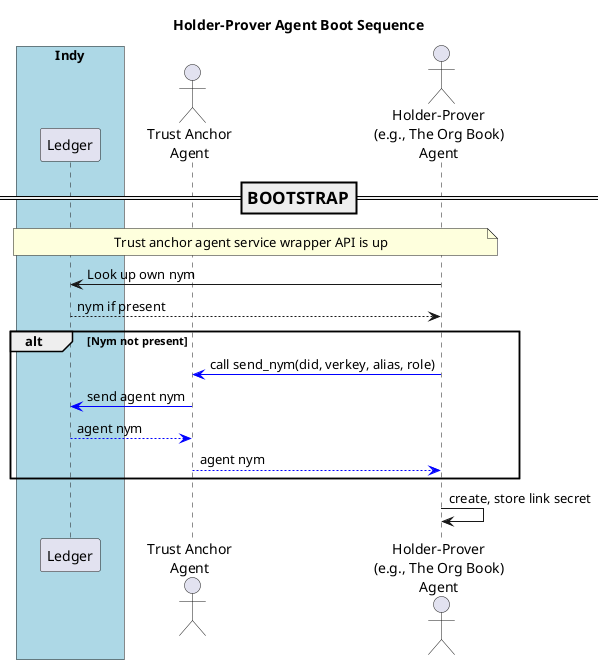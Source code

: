 @startuml
/'
Copyright 2017-2018 Government of Canada - Public Services and Procurement Canada - buyandsell.gc.ca

Licensed under the Apache License, Version 2.0 (the "License");
you may not use this file except in compliance with the License.
You may obtain a copy of the License at

http://www.apache.org/licenses/LICENSE-2.0

Unless required by applicable law or agreed to in writing, software
distributed under the License is distributed on an "AS IS" BASIS,
WITHOUT WARRANTIES OR CONDITIONS OF ANY KIND, either express or implied.
See the License for the specific language governing permissions and
limitations under the License.
'/

skinparam ParticipantPadding 20
skinparam BaloxPadding 20

title Holder-Prover Agent Boot Sequence

box "Indy" #LightBlue
    participant "Ledger" as ledger
endbox
actor "Trust Anchor\nAgent" as tag
actor "Holder-Prover\n(e.g., The Org Book)\nAgent" as obag

=== BOOTSTRAP ==
note over ledger, obag
Trust anchor agent service wrapper API is up
endnote

obag -> ledger: Look up own nym
ledger --> obag: nym if present
alt Nym not present
    obag -[#blue]> tag: call send_nym(did, verkey, alias, role)
    tag -[#blue]> ledger: send agent nym
    ledger --[#blue]> tag: agent nym
    tag --[#blue]> obag: agent nym
end

obag -> obag: create, store link secret

@enduml

